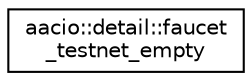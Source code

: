 digraph "Graphical Class Hierarchy"
{
  edge [fontname="Helvetica",fontsize="10",labelfontname="Helvetica",labelfontsize="10"];
  node [fontname="Helvetica",fontsize="10",shape=record];
  rankdir="LR";
  Node0 [label="aacio::detail::faucet\l_testnet_empty",height=0.2,width=0.4,color="black", fillcolor="white", style="filled",URL="$structaacio_1_1detail_1_1faucet__testnet__empty.html"];
}
